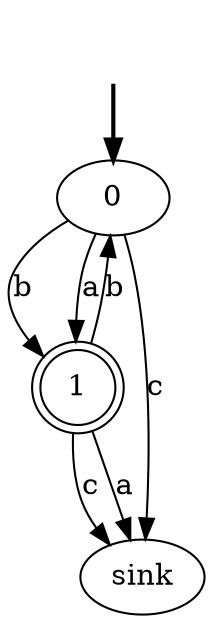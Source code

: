 digraph {
	fake [style=invisible]
	0 [root=true]
	1 [shape=doublecircle]
	fake -> 0 [style=bold]
	0 -> 1 [label=b]
	0 -> sink [label=c]
	0 -> 1 [label=a]
	1 -> 0 [label=b]
	1 -> sink [label=c]
	1 -> sink [label=a]
}
